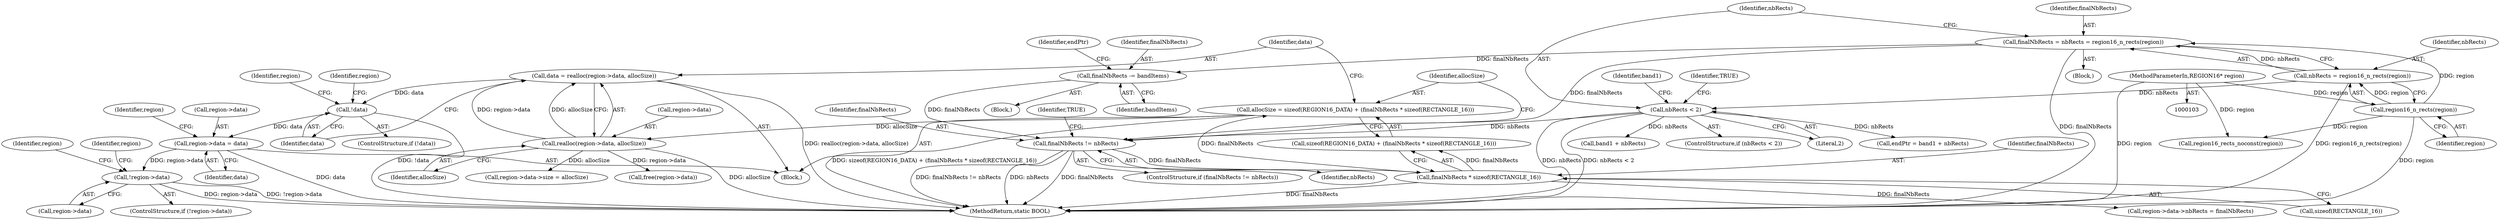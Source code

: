 digraph "0_FreeRDP_fc80ab45621bd966f70594c0b7393ec005a94007_1@pointer" {
"1000248" [label="(Call,!region->data)"];
"1000242" [label="(Call,region->data = data)"];
"1000236" [label="(Call,!data)"];
"1000228" [label="(Call,data = realloc(region->data, allocSize))"];
"1000230" [label="(Call,realloc(region->data, allocSize))"];
"1000219" [label="(Call,allocSize = sizeof(REGION16_DATA) + (finalNbRects * sizeof(RECTANGLE_16)))"];
"1000224" [label="(Call,finalNbRects * sizeof(RECTANGLE_16))"];
"1000213" [label="(Call,finalNbRects != nbRects)"];
"1000200" [label="(Call,finalNbRects -= bandItems)"];
"1000115" [label="(Call,finalNbRects = nbRects = region16_n_rects(region))"];
"1000117" [label="(Call,nbRects = region16_n_rects(region))"];
"1000119" [label="(Call,region16_n_rects(region))"];
"1000104" [label="(MethodParameterIn,REGION16* region)"];
"1000122" [label="(Call,nbRects < 2)"];
"1000105" [label="(Block,)"];
"1000129" [label="(Call,region16_rects_noconst(region))"];
"1000238" [label="(Call,free(region->data))"];
"1000219" [label="(Call,allocSize = sizeof(REGION16_DATA) + (finalNbRects * sizeof(RECTANGLE_16)))"];
"1000277" [label="(MethodReturn,static BOOL)"];
"1000104" [label="(MethodParameterIn,REGION16* region)"];
"1000202" [label="(Identifier,bandItems)"];
"1000216" [label="(Block,)"];
"1000115" [label="(Call,finalNbRects = nbRects = region16_n_rects(region))"];
"1000131" [label="(Call,endPtr = band1 + nbRects)"];
"1000261" [label="(Call,region->data->nbRects = finalNbRects)"];
"1000200" [label="(Call,finalNbRects -= bandItems)"];
"1000163" [label="(Block,)"];
"1000230" [label="(Call,realloc(region->data, allocSize))"];
"1000116" [label="(Identifier,finalNbRects)"];
"1000276" [label="(Identifier,TRUE)"];
"1000128" [label="(Identifier,band1)"];
"1000228" [label="(Call,data = realloc(region->data, allocSize))"];
"1000119" [label="(Call,region16_n_rects(region))"];
"1000221" [label="(Call,sizeof(REGION16_DATA) + (finalNbRects * sizeof(RECTANGLE_16)))"];
"1000224" [label="(Call,finalNbRects * sizeof(RECTANGLE_16))"];
"1000133" [label="(Call,band1 + nbRects)"];
"1000201" [label="(Identifier,finalNbRects)"];
"1000204" [label="(Identifier,endPtr)"];
"1000212" [label="(ControlStructure,if (finalNbRects != nbRects))"];
"1000123" [label="(Identifier,nbRects)"];
"1000249" [label="(Call,region->data)"];
"1000126" [label="(Identifier,TRUE)"];
"1000250" [label="(Identifier,region)"];
"1000231" [label="(Call,region->data)"];
"1000226" [label="(Call,sizeof(RECTANGLE_16))"];
"1000247" [label="(ControlStructure,if (!region->data))"];
"1000255" [label="(Identifier,region)"];
"1000214" [label="(Identifier,finalNbRects)"];
"1000117" [label="(Call,nbRects = region16_n_rects(region))"];
"1000121" [label="(ControlStructure,if (nbRects < 2))"];
"1000215" [label="(Identifier,nbRects)"];
"1000220" [label="(Identifier,allocSize)"];
"1000234" [label="(Identifier,allocSize)"];
"1000246" [label="(Identifier,data)"];
"1000237" [label="(Identifier,data)"];
"1000213" [label="(Call,finalNbRects != nbRects)"];
"1000120" [label="(Identifier,region)"];
"1000244" [label="(Identifier,region)"];
"1000225" [label="(Identifier,finalNbRects)"];
"1000124" [label="(Literal,2)"];
"1000243" [label="(Call,region->data)"];
"1000264" [label="(Identifier,region)"];
"1000242" [label="(Call,region->data = data)"];
"1000235" [label="(ControlStructure,if (!data))"];
"1000122" [label="(Call,nbRects < 2)"];
"1000236" [label="(Call,!data)"];
"1000229" [label="(Identifier,data)"];
"1000268" [label="(Call,region->data->size = allocSize)"];
"1000118" [label="(Identifier,nbRects)"];
"1000248" [label="(Call,!region->data)"];
"1000240" [label="(Identifier,region)"];
"1000248" -> "1000247"  [label="AST: "];
"1000248" -> "1000249"  [label="CFG: "];
"1000249" -> "1000248"  [label="AST: "];
"1000255" -> "1000248"  [label="CFG: "];
"1000264" -> "1000248"  [label="CFG: "];
"1000248" -> "1000277"  [label="DDG: region->data"];
"1000248" -> "1000277"  [label="DDG: !region->data"];
"1000242" -> "1000248"  [label="DDG: region->data"];
"1000242" -> "1000216"  [label="AST: "];
"1000242" -> "1000246"  [label="CFG: "];
"1000243" -> "1000242"  [label="AST: "];
"1000246" -> "1000242"  [label="AST: "];
"1000250" -> "1000242"  [label="CFG: "];
"1000242" -> "1000277"  [label="DDG: data"];
"1000236" -> "1000242"  [label="DDG: data"];
"1000236" -> "1000235"  [label="AST: "];
"1000236" -> "1000237"  [label="CFG: "];
"1000237" -> "1000236"  [label="AST: "];
"1000240" -> "1000236"  [label="CFG: "];
"1000244" -> "1000236"  [label="CFG: "];
"1000236" -> "1000277"  [label="DDG: !data"];
"1000228" -> "1000236"  [label="DDG: data"];
"1000228" -> "1000216"  [label="AST: "];
"1000228" -> "1000230"  [label="CFG: "];
"1000229" -> "1000228"  [label="AST: "];
"1000230" -> "1000228"  [label="AST: "];
"1000237" -> "1000228"  [label="CFG: "];
"1000228" -> "1000277"  [label="DDG: realloc(region->data, allocSize)"];
"1000230" -> "1000228"  [label="DDG: region->data"];
"1000230" -> "1000228"  [label="DDG: allocSize"];
"1000230" -> "1000234"  [label="CFG: "];
"1000231" -> "1000230"  [label="AST: "];
"1000234" -> "1000230"  [label="AST: "];
"1000230" -> "1000277"  [label="DDG: allocSize"];
"1000219" -> "1000230"  [label="DDG: allocSize"];
"1000230" -> "1000238"  [label="DDG: region->data"];
"1000230" -> "1000268"  [label="DDG: allocSize"];
"1000219" -> "1000216"  [label="AST: "];
"1000219" -> "1000221"  [label="CFG: "];
"1000220" -> "1000219"  [label="AST: "];
"1000221" -> "1000219"  [label="AST: "];
"1000229" -> "1000219"  [label="CFG: "];
"1000219" -> "1000277"  [label="DDG: sizeof(REGION16_DATA) + (finalNbRects * sizeof(RECTANGLE_16))"];
"1000224" -> "1000219"  [label="DDG: finalNbRects"];
"1000224" -> "1000221"  [label="AST: "];
"1000224" -> "1000226"  [label="CFG: "];
"1000225" -> "1000224"  [label="AST: "];
"1000226" -> "1000224"  [label="AST: "];
"1000221" -> "1000224"  [label="CFG: "];
"1000224" -> "1000277"  [label="DDG: finalNbRects"];
"1000224" -> "1000221"  [label="DDG: finalNbRects"];
"1000213" -> "1000224"  [label="DDG: finalNbRects"];
"1000224" -> "1000261"  [label="DDG: finalNbRects"];
"1000213" -> "1000212"  [label="AST: "];
"1000213" -> "1000215"  [label="CFG: "];
"1000214" -> "1000213"  [label="AST: "];
"1000215" -> "1000213"  [label="AST: "];
"1000220" -> "1000213"  [label="CFG: "];
"1000276" -> "1000213"  [label="CFG: "];
"1000213" -> "1000277"  [label="DDG: finalNbRects"];
"1000213" -> "1000277"  [label="DDG: finalNbRects != nbRects"];
"1000213" -> "1000277"  [label="DDG: nbRects"];
"1000200" -> "1000213"  [label="DDG: finalNbRects"];
"1000115" -> "1000213"  [label="DDG: finalNbRects"];
"1000122" -> "1000213"  [label="DDG: nbRects"];
"1000200" -> "1000163"  [label="AST: "];
"1000200" -> "1000202"  [label="CFG: "];
"1000201" -> "1000200"  [label="AST: "];
"1000202" -> "1000200"  [label="AST: "];
"1000204" -> "1000200"  [label="CFG: "];
"1000115" -> "1000200"  [label="DDG: finalNbRects"];
"1000115" -> "1000105"  [label="AST: "];
"1000115" -> "1000117"  [label="CFG: "];
"1000116" -> "1000115"  [label="AST: "];
"1000117" -> "1000115"  [label="AST: "];
"1000123" -> "1000115"  [label="CFG: "];
"1000115" -> "1000277"  [label="DDG: finalNbRects"];
"1000117" -> "1000115"  [label="DDG: nbRects"];
"1000119" -> "1000115"  [label="DDG: region"];
"1000117" -> "1000119"  [label="CFG: "];
"1000118" -> "1000117"  [label="AST: "];
"1000119" -> "1000117"  [label="AST: "];
"1000117" -> "1000277"  [label="DDG: region16_n_rects(region)"];
"1000119" -> "1000117"  [label="DDG: region"];
"1000117" -> "1000122"  [label="DDG: nbRects"];
"1000119" -> "1000120"  [label="CFG: "];
"1000120" -> "1000119"  [label="AST: "];
"1000119" -> "1000277"  [label="DDG: region"];
"1000104" -> "1000119"  [label="DDG: region"];
"1000119" -> "1000129"  [label="DDG: region"];
"1000104" -> "1000103"  [label="AST: "];
"1000104" -> "1000277"  [label="DDG: region"];
"1000104" -> "1000129"  [label="DDG: region"];
"1000122" -> "1000121"  [label="AST: "];
"1000122" -> "1000124"  [label="CFG: "];
"1000123" -> "1000122"  [label="AST: "];
"1000124" -> "1000122"  [label="AST: "];
"1000126" -> "1000122"  [label="CFG: "];
"1000128" -> "1000122"  [label="CFG: "];
"1000122" -> "1000277"  [label="DDG: nbRects"];
"1000122" -> "1000277"  [label="DDG: nbRects < 2"];
"1000122" -> "1000131"  [label="DDG: nbRects"];
"1000122" -> "1000133"  [label="DDG: nbRects"];
}
